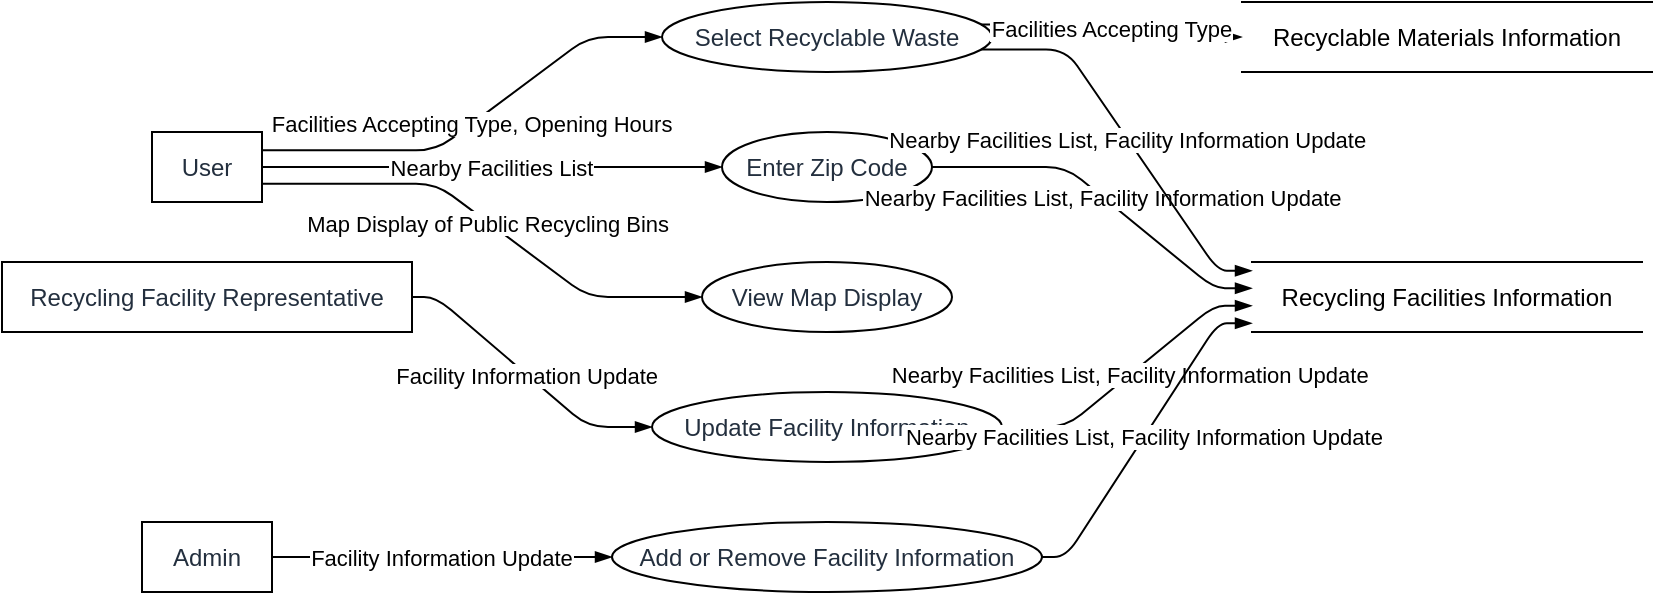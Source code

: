 <mxfile version="23.0.2" type="device">
  <diagram name="Page-1" id="2kFYQMssQ7dz91TOyYGx">
    <mxGraphModel dx="794" dy="511" grid="1" gridSize="10" guides="1" tooltips="1" connect="1" arrows="1" fold="1" page="1" pageScale="1" pageWidth="827" pageHeight="1169" math="0" shadow="0">
      <root>
        <mxCell id="0" />
        <mxCell id="1" parent="0" />
        <UserObject label="User" type="externalEntity" source="" flow="Enter Zip Code, Select Recyclable Waste, View Map Display" placeholders="1" id="bF-ytsm-2U2-c0HfTIyw-1">
          <mxCell style="shape=rectangle;whiteSpace=wrap;html=1;fillColor=#ffffff;strokeColor=#000000;align=center;verticalAlign=middle;fontColor=#232F3E;" vertex="1" parent="1">
            <mxGeometry x="75" y="65" width="55" height="35" as="geometry" />
          </mxCell>
        </UserObject>
        <UserObject label="Recycling Facility Representative" type="externalEntity" source="" flow="Update Facility Information" placeholders="1" id="bF-ytsm-2U2-c0HfTIyw-2">
          <mxCell style="shape=rectangle;whiteSpace=wrap;html=1;fillColor=#ffffff;strokeColor=#000000;align=center;verticalAlign=middle;fontColor=#232F3E;" vertex="1" parent="1">
            <mxGeometry y="130" width="205" height="35" as="geometry" />
          </mxCell>
        </UserObject>
        <UserObject label="Admin" type="externalEntity" source="" flow="Add or Remove Facility Information" placeholders="1" id="bF-ytsm-2U2-c0HfTIyw-3">
          <mxCell style="shape=rectangle;whiteSpace=wrap;html=1;fillColor=#ffffff;strokeColor=#000000;align=center;verticalAlign=middle;fontColor=#232F3E;" vertex="1" parent="1">
            <mxGeometry x="70" y="260" width="65" height="35" as="geometry" />
          </mxCell>
        </UserObject>
        <UserObject label="Enter Zip Code" type="process" source="1" flow="Nearby Facilities List" placeholders="1" id="bF-ytsm-2U2-c0HfTIyw-4">
          <mxCell style="shape=ellipse;perimeter=ellipsePerimeter;whiteSpace=wrap;html=1;fillColor=#ffffff;strokeColor=#000000;align=center;verticalAlign=middle;fontColor=#232F3E;" vertex="1" parent="1">
            <mxGeometry x="360" y="65" width="105" height="35" as="geometry" />
          </mxCell>
        </UserObject>
        <UserObject label="Update Facility Information" type="process" source="2" flow="Facility Information Update" placeholders="1" id="bF-ytsm-2U2-c0HfTIyw-5">
          <mxCell style="shape=ellipse;perimeter=ellipsePerimeter;whiteSpace=wrap;html=1;fillColor=#ffffff;strokeColor=#000000;align=center;verticalAlign=middle;fontColor=#232F3E;" vertex="1" parent="1">
            <mxGeometry x="325" y="195" width="175" height="35" as="geometry" />
          </mxCell>
        </UserObject>
        <UserObject label="Select Recyclable Waste" type="process" source="1" flow="Facilities Accepting Type, Opening Hours" placeholders="1" id="bF-ytsm-2U2-c0HfTIyw-6">
          <mxCell style="shape=ellipse;perimeter=ellipsePerimeter;whiteSpace=wrap;html=1;fillColor=#ffffff;strokeColor=#000000;align=center;verticalAlign=middle;fontColor=#232F3E;" vertex="1" parent="1">
            <mxGeometry x="330" width="165" height="35" as="geometry" />
          </mxCell>
        </UserObject>
        <UserObject label="Add or Remove Facility Information" type="process" source="3" flow="Facility Information Update" placeholders="1" id="bF-ytsm-2U2-c0HfTIyw-7">
          <mxCell style="shape=ellipse;perimeter=ellipsePerimeter;whiteSpace=wrap;html=1;fillColor=#ffffff;strokeColor=#000000;align=center;verticalAlign=middle;fontColor=#232F3E;" vertex="1" parent="1">
            <mxGeometry x="305" y="260" width="215" height="35" as="geometry" />
          </mxCell>
        </UserObject>
        <UserObject label="View Map Display" type="process" source="1" flow="Map Display of Public Recycling Bins" placeholders="1" id="bF-ytsm-2U2-c0HfTIyw-8">
          <mxCell style="shape=ellipse;perimeter=ellipsePerimeter;whiteSpace=wrap;html=1;fillColor=#ffffff;strokeColor=#000000;align=center;verticalAlign=middle;fontColor=#232F3E;" vertex="1" parent="1">
            <mxGeometry x="350" y="130" width="125" height="35" as="geometry" />
          </mxCell>
        </UserObject>
        <UserObject label="Recycling Facilities Information" type="dataStore" source="4,5,6,7" flow="Nearby Facilities List, Facility Information Update" placeholders="1" id="bF-ytsm-2U2-c0HfTIyw-9">
          <mxCell style="html=1;dashed=0;whiteSpace=wrap;shape=partialRectangle;right=0;left=0;" vertex="1" parent="1">
            <mxGeometry x="625" y="130" width="195" height="35" as="geometry" />
          </mxCell>
        </UserObject>
        <UserObject label="Recyclable Materials Information" type="dataStore" source="6" flow="Facilities Accepting Type" placeholders="1" id="bF-ytsm-2U2-c0HfTIyw-10">
          <mxCell style="html=1;dashed=0;whiteSpace=wrap;shape=partialRectangle;right=0;left=0;" vertex="1" parent="1">
            <mxGeometry x="620" width="205" height="35" as="geometry" />
          </mxCell>
        </UserObject>
        <mxCell id="bF-ytsm-2U2-c0HfTIyw-11" value="Nearby Facilities List" style="endArrow=blockThin;endFill=1;fontSize=11;orthogonal=1;noEdgeStyle=1;" edge="1" parent="1" source="bF-ytsm-2U2-c0HfTIyw-1" target="bF-ytsm-2U2-c0HfTIyw-4">
          <mxGeometry relative="1" as="geometry">
            <Array as="points">
              <mxPoint x="219" y="82.5" />
              <mxPoint x="293" y="82.5" />
            </Array>
          </mxGeometry>
        </mxCell>
        <mxCell id="bF-ytsm-2U2-c0HfTIyw-12" value="Facility Information Update" style="endArrow=blockThin;endFill=1;fontSize=11;orthogonal=1;noEdgeStyle=1;" edge="1" parent="1" source="bF-ytsm-2U2-c0HfTIyw-2" target="bF-ytsm-2U2-c0HfTIyw-5">
          <mxGeometry relative="1" as="geometry">
            <Array as="points">
              <mxPoint x="217" y="147.5" />
              <mxPoint x="293" y="212.5" />
            </Array>
          </mxGeometry>
        </mxCell>
        <mxCell id="bF-ytsm-2U2-c0HfTIyw-13" value="Facilities Accepting Type, Opening Hours" style="endArrow=blockThin;endFill=1;fontSize=11;orthogonal=1;noEdgeStyle=1;" edge="1" parent="1" source="bF-ytsm-2U2-c0HfTIyw-1" target="bF-ytsm-2U2-c0HfTIyw-6">
          <mxGeometry relative="1" as="geometry">
            <Array as="points">
              <mxPoint x="217" y="74.167" />
              <mxPoint x="293" y="17.5" />
            </Array>
          </mxGeometry>
        </mxCell>
        <mxCell id="bF-ytsm-2U2-c0HfTIyw-14" value="Facility Information Update" style="endArrow=blockThin;endFill=1;fontSize=11;orthogonal=1;noEdgeStyle=1;" edge="1" parent="1" source="bF-ytsm-2U2-c0HfTIyw-3" target="bF-ytsm-2U2-c0HfTIyw-7">
          <mxGeometry relative="1" as="geometry">
            <Array as="points">
              <mxPoint x="217" y="277.5" />
              <mxPoint x="293" y="277.5" />
            </Array>
          </mxGeometry>
        </mxCell>
        <mxCell id="bF-ytsm-2U2-c0HfTIyw-15" value="Map Display of Public Recycling Bins" style="endArrow=blockThin;endFill=1;fontSize=11;orthogonal=1;noEdgeStyle=1;" edge="1" parent="1" source="bF-ytsm-2U2-c0HfTIyw-1" target="bF-ytsm-2U2-c0HfTIyw-8">
          <mxGeometry relative="1" as="geometry">
            <Array as="points">
              <mxPoint x="217" y="90.833" />
              <mxPoint x="293" y="147.5" />
            </Array>
          </mxGeometry>
        </mxCell>
        <mxCell id="bF-ytsm-2U2-c0HfTIyw-16" value="Nearby Facilities List, Facility Information Update" style="endArrow=blockThin;endFill=1;fontSize=11;orthogonal=1;noEdgeStyle=1;" edge="1" parent="1" source="bF-ytsm-2U2-c0HfTIyw-4" target="bF-ytsm-2U2-c0HfTIyw-9">
          <mxGeometry relative="1" as="geometry">
            <Array as="points">
              <mxPoint x="532" y="82.5" />
              <mxPoint x="606" y="143.125" />
            </Array>
          </mxGeometry>
        </mxCell>
        <mxCell id="bF-ytsm-2U2-c0HfTIyw-17" value="Nearby Facilities List, Facility Information Update" style="endArrow=blockThin;endFill=1;fontSize=11;orthogonal=1;noEdgeStyle=1;" edge="1" parent="1" source="bF-ytsm-2U2-c0HfTIyw-5" target="bF-ytsm-2U2-c0HfTIyw-9">
          <mxGeometry relative="1" as="geometry">
            <Array as="points">
              <mxPoint x="532" y="212.5" />
              <mxPoint x="606" y="151.875" />
            </Array>
          </mxGeometry>
        </mxCell>
        <mxCell id="bF-ytsm-2U2-c0HfTIyw-18" value="Nearby Facilities List, Facility Information Update" style="endArrow=blockThin;endFill=1;fontSize=11;orthogonal=1;noEdgeStyle=1;" edge="1" parent="1" source="bF-ytsm-2U2-c0HfTIyw-6" target="bF-ytsm-2U2-c0HfTIyw-9">
          <mxGeometry relative="1" as="geometry">
            <Array as="points">
              <mxPoint x="532" y="23.75" />
              <mxPoint x="608" y="134.375" />
            </Array>
          </mxGeometry>
        </mxCell>
        <mxCell id="bF-ytsm-2U2-c0HfTIyw-19" value="Nearby Facilities List, Facility Information Update" style="endArrow=blockThin;endFill=1;fontSize=11;orthogonal=1;noEdgeStyle=1;" edge="1" parent="1" source="bF-ytsm-2U2-c0HfTIyw-7" target="bF-ytsm-2U2-c0HfTIyw-9">
          <mxGeometry relative="1" as="geometry">
            <Array as="points">
              <mxPoint x="532" y="277.5" />
              <mxPoint x="608" y="160.625" />
            </Array>
          </mxGeometry>
        </mxCell>
        <mxCell id="bF-ytsm-2U2-c0HfTIyw-20" value="Facilities Accepting Type" style="endArrow=blockThin;endFill=1;fontSize=11;orthogonal=1;noEdgeStyle=1;" edge="1" parent="1" source="bF-ytsm-2U2-c0HfTIyw-6" target="bF-ytsm-2U2-c0HfTIyw-10">
          <mxGeometry relative="1" as="geometry">
            <Array as="points">
              <mxPoint x="532" y="11.25" />
              <mxPoint x="608" y="17.5" />
            </Array>
          </mxGeometry>
        </mxCell>
      </root>
    </mxGraphModel>
  </diagram>
</mxfile>
